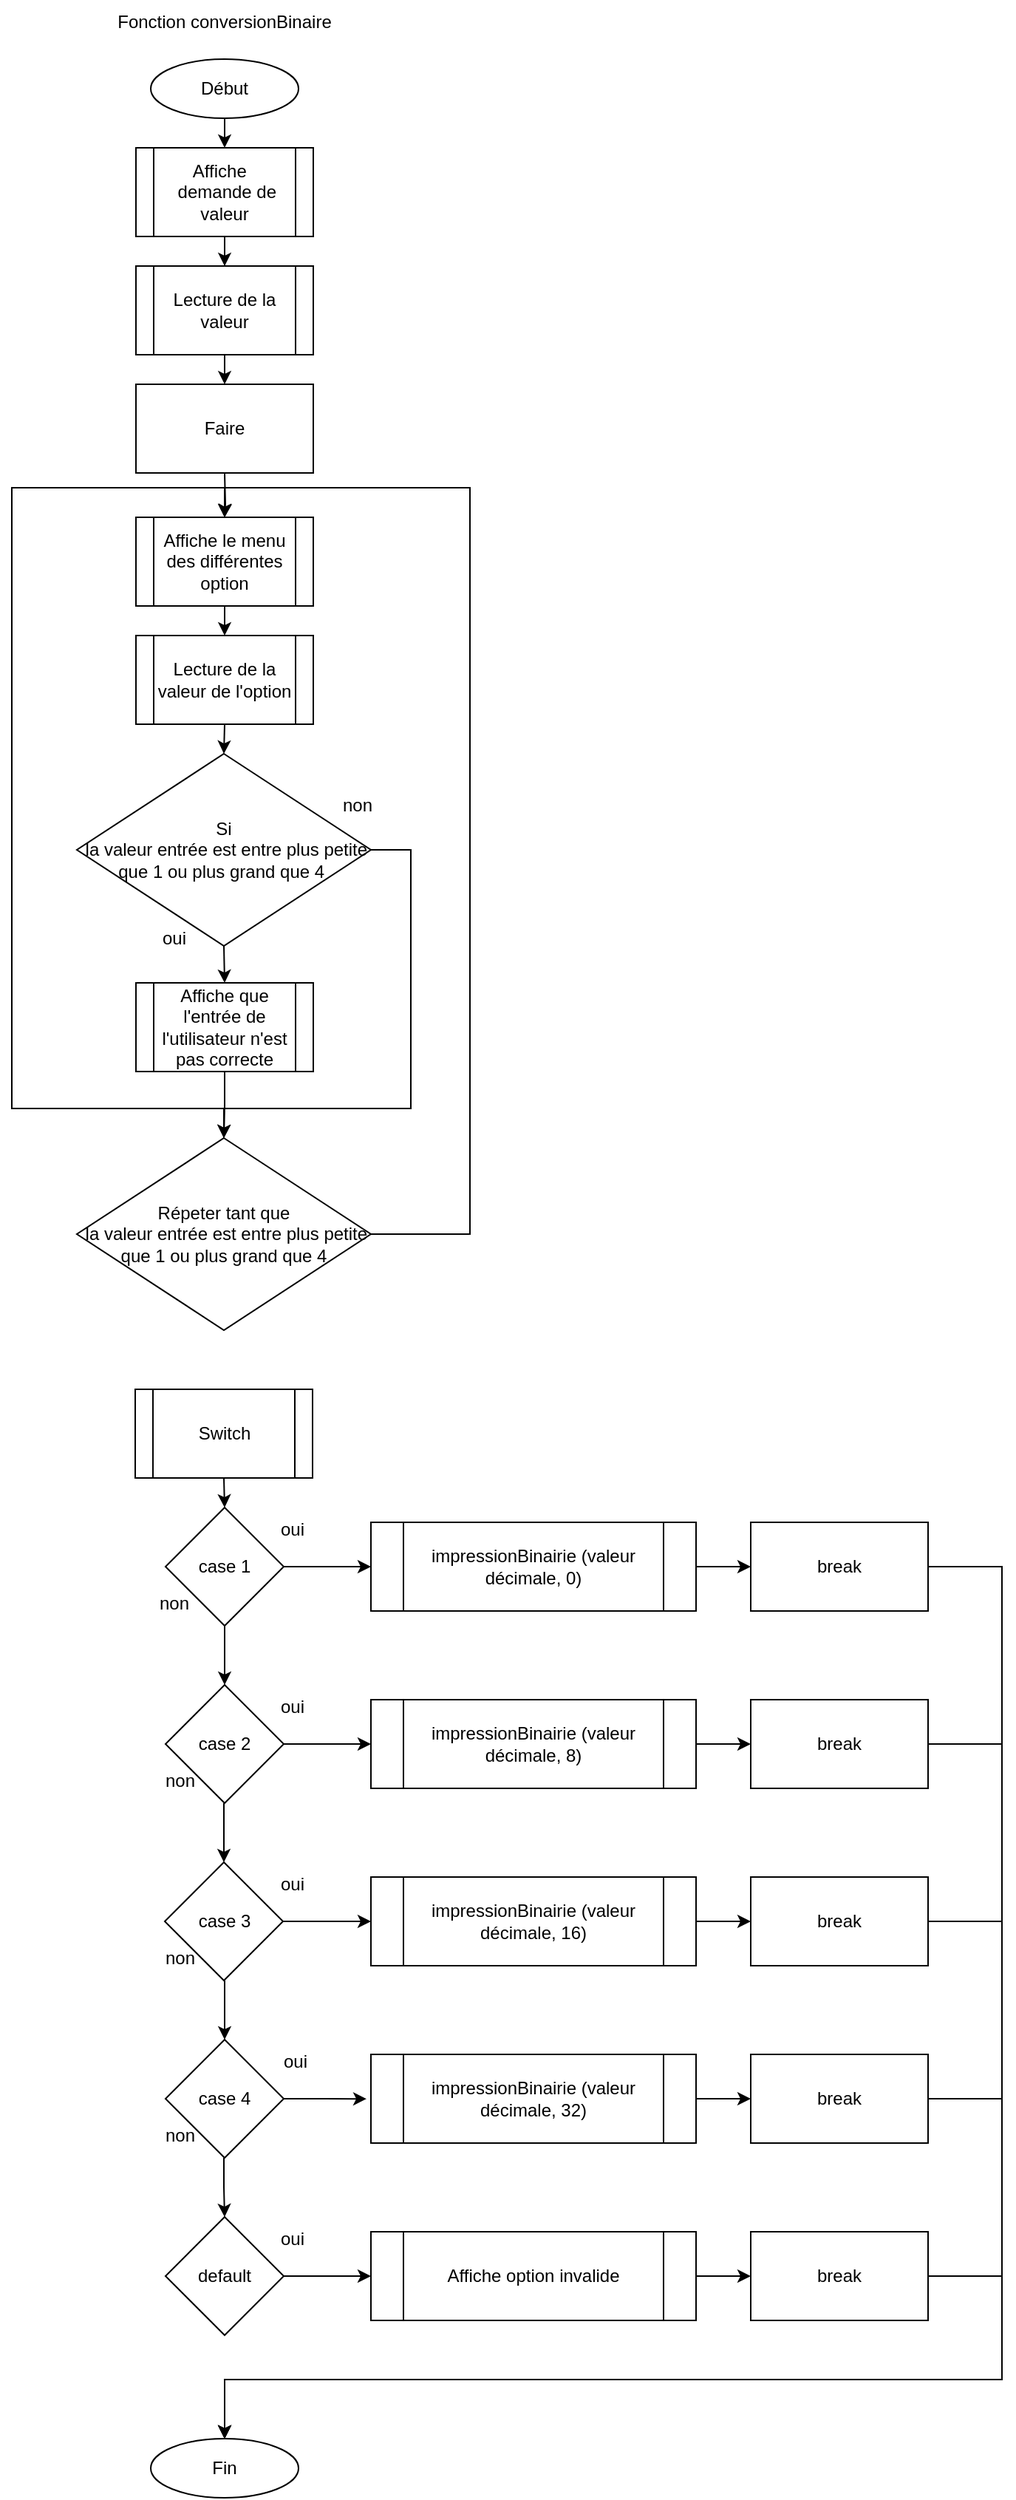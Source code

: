 <mxfile version="20.3.0" type="device"><diagram id="ewkwcyZRFLMwh32EApMO" name="Page-1"><mxGraphModel dx="826" dy="980" grid="0" gridSize="10" guides="0" tooltips="1" connect="1" arrows="1" fold="1" page="1" pageScale="1" pageWidth="827" pageHeight="1169" math="0" shadow="0"><root><mxCell id="0"/><mxCell id="1" parent="0"/><mxCell id="Zi3TELQ0RlXpCIki4aeR-1" value="Fonction conversionBinaire" style="text;html=1;strokeColor=none;fillColor=none;align=center;verticalAlign=middle;whiteSpace=wrap;rounded=0;" parent="1" vertex="1"><mxGeometry x="336" y="140" width="156" height="30" as="geometry"/></mxCell><mxCell id="Zi3TELQ0RlXpCIki4aeR-2" style="edgeStyle=orthogonalEdgeStyle;rounded=0;orthogonalLoop=1;jettySize=auto;html=1;exitX=0.5;exitY=1;exitDx=0;exitDy=0;entryX=0.5;entryY=0;entryDx=0;entryDy=0;" parent="1" source="Zi3TELQ0RlXpCIki4aeR-3" edge="1"><mxGeometry relative="1" as="geometry"><mxPoint x="414" y="240" as="targetPoint"/></mxGeometry></mxCell><mxCell id="Zi3TELQ0RlXpCIki4aeR-3" value="Début" style="ellipse;whiteSpace=wrap;html=1;" parent="1" vertex="1"><mxGeometry x="364" y="180" width="100" height="40" as="geometry"/></mxCell><mxCell id="Zi3TELQ0RlXpCIki4aeR-4" value="Fin" style="ellipse;whiteSpace=wrap;html=1;" parent="1" vertex="1"><mxGeometry x="364" y="1790" width="100" height="40" as="geometry"/></mxCell><mxCell id="Zi3TELQ0RlXpCIki4aeR-21" style="edgeStyle=orthogonalEdgeStyle;rounded=0;orthogonalLoop=1;jettySize=auto;html=1;exitX=1;exitY=0.5;exitDx=0;exitDy=0;entryX=0.5;entryY=0;entryDx=0;entryDy=0;" parent="1" edge="1"><mxGeometry relative="1" as="geometry"><Array as="points"><mxPoint x="670" y="1265"/><mxPoint x="670" y="1190"/><mxPoint x="390" y="1190"/></Array><mxPoint x="390" y="1210" as="targetPoint"/></mxGeometry></mxCell><mxCell id="Zi3TELQ0RlXpCIki4aeR-31" style="edgeStyle=orthogonalEdgeStyle;rounded=0;orthogonalLoop=1;jettySize=auto;html=1;" parent="1" source="Zi3TELQ0RlXpCIki4aeR-29" target="Zi3TELQ0RlXpCIki4aeR-30" edge="1"><mxGeometry relative="1" as="geometry"/></mxCell><mxCell id="Zi3TELQ0RlXpCIki4aeR-29" value="Affiche&amp;nbsp;&amp;nbsp;&lt;br&gt;&amp;nbsp;demande de valeur" style="shape=process;whiteSpace=wrap;html=1;backgroundOutline=1;" parent="1" vertex="1"><mxGeometry x="353.996" y="240" width="120" height="60" as="geometry"/></mxCell><mxCell id="Zi3TELQ0RlXpCIki4aeR-38" style="edgeStyle=orthogonalEdgeStyle;rounded=0;orthogonalLoop=1;jettySize=auto;html=1;exitX=0.5;exitY=1;exitDx=0;exitDy=0;entryX=0.5;entryY=0;entryDx=0;entryDy=0;" parent="1" source="Zi3TELQ0RlXpCIki4aeR-30" target="Zi3TELQ0RlXpCIki4aeR-37" edge="1"><mxGeometry relative="1" as="geometry"/></mxCell><mxCell id="Zi3TELQ0RlXpCIki4aeR-30" value="Lecture de la valeur" style="shape=process;whiteSpace=wrap;html=1;backgroundOutline=1;" parent="1" vertex="1"><mxGeometry x="353.996" y="320" width="120" height="60" as="geometry"/></mxCell><mxCell id="Zi3TELQ0RlXpCIki4aeR-37" value="Faire" style="rounded=0;whiteSpace=wrap;html=1;" parent="1" vertex="1"><mxGeometry x="354" y="400" width="120" height="60" as="geometry"/></mxCell><mxCell id="Zi3TELQ0RlXpCIki4aeR-39" style="edgeStyle=orthogonalEdgeStyle;rounded=0;orthogonalLoop=1;jettySize=auto;html=1;exitX=0.5;exitY=1;exitDx=0;exitDy=0;entryX=0.5;entryY=0;entryDx=0;entryDy=0;" parent="1" source="Zi3TELQ0RlXpCIki4aeR-40" target="Zi3TELQ0RlXpCIki4aeR-47" edge="1"><mxGeometry relative="1" as="geometry"/></mxCell><mxCell id="Zi3TELQ0RlXpCIki4aeR-40" value="Affiche le menu des différentes option" style="shape=process;whiteSpace=wrap;html=1;backgroundOutline=1;" parent="1" vertex="1"><mxGeometry x="354" y="490" width="120" height="60" as="geometry"/></mxCell><mxCell id="Zi3TELQ0RlXpCIki4aeR-41" style="edgeStyle=orthogonalEdgeStyle;rounded=0;orthogonalLoop=1;jettySize=auto;html=1;entryX=0.5;entryY=0;entryDx=0;entryDy=0;exitX=0.5;exitY=1;exitDx=0;exitDy=0;" parent="1" source="Zi3TELQ0RlXpCIki4aeR-51" target="Zi3TELQ0RlXpCIki4aeR-40" edge="1"><mxGeometry relative="1" as="geometry"><Array as="points"><mxPoint x="414" y="890"/><mxPoint x="270" y="890"/><mxPoint x="270" y="470"/><mxPoint x="414" y="470"/></Array></mxGeometry></mxCell><mxCell id="Zi3TELQ0RlXpCIki4aeR-42" style="edgeStyle=orthogonalEdgeStyle;rounded=0;orthogonalLoop=1;jettySize=auto;html=1;exitX=0.5;exitY=1;exitDx=0;exitDy=0;entryX=0.5;entryY=0;entryDx=0;entryDy=0;" parent="1" source="Zi3TELQ0RlXpCIki4aeR-44" target="Zi3TELQ0RlXpCIki4aeR-51" edge="1"><mxGeometry relative="1" as="geometry"/></mxCell><mxCell id="Zi3TELQ0RlXpCIki4aeR-43" style="edgeStyle=orthogonalEdgeStyle;rounded=0;orthogonalLoop=1;jettySize=auto;html=1;exitX=1;exitY=0.5;exitDx=0;exitDy=0;entryX=0.5;entryY=0;entryDx=0;entryDy=0;" parent="1" source="Zi3TELQ0RlXpCIki4aeR-44" target="Zi3TELQ0RlXpCIki4aeR-53" edge="1"><mxGeometry relative="1" as="geometry"><Array as="points"><mxPoint x="540" y="715"/><mxPoint x="540" y="890"/><mxPoint x="413" y="890"/></Array><mxPoint x="414" y="1070" as="targetPoint"/></mxGeometry></mxCell><mxCell id="Zi3TELQ0RlXpCIki4aeR-44" value="Si&lt;br&gt;&amp;nbsp;la valeur entrée est entre plus petite que 1 ou plus grand que 4&amp;nbsp;" style="rhombus;whiteSpace=wrap;html=1;" parent="1" vertex="1"><mxGeometry x="314" y="650" width="199" height="130" as="geometry"/></mxCell><mxCell id="Zi3TELQ0RlXpCIki4aeR-45" style="edgeStyle=orthogonalEdgeStyle;rounded=0;orthogonalLoop=1;jettySize=auto;html=1;startArrow=none;" parent="1" target="Zi3TELQ0RlXpCIki4aeR-40" edge="1"><mxGeometry relative="1" as="geometry"><mxPoint x="414" y="460" as="sourcePoint"/></mxGeometry></mxCell><mxCell id="Zi3TELQ0RlXpCIki4aeR-46" style="edgeStyle=orthogonalEdgeStyle;rounded=0;orthogonalLoop=1;jettySize=auto;html=1;exitX=0.5;exitY=1;exitDx=0;exitDy=0;entryX=0.5;entryY=0;entryDx=0;entryDy=0;" parent="1" source="Zi3TELQ0RlXpCIki4aeR-47" target="Zi3TELQ0RlXpCIki4aeR-44" edge="1"><mxGeometry relative="1" as="geometry"/></mxCell><mxCell id="Zi3TELQ0RlXpCIki4aeR-47" value="Lecture de la valeur de l'option" style="shape=process;whiteSpace=wrap;html=1;backgroundOutline=1;" parent="1" vertex="1"><mxGeometry x="354" y="570" width="120" height="60" as="geometry"/></mxCell><mxCell id="Zi3TELQ0RlXpCIki4aeR-48" value="non" style="text;html=1;strokeColor=none;fillColor=none;align=center;verticalAlign=middle;whiteSpace=wrap;rounded=0;" parent="1" vertex="1"><mxGeometry x="474" y="670" width="60" height="30" as="geometry"/></mxCell><mxCell id="Zi3TELQ0RlXpCIki4aeR-49" value="oui" style="text;html=1;strokeColor=none;fillColor=none;align=center;verticalAlign=middle;whiteSpace=wrap;rounded=0;" parent="1" vertex="1"><mxGeometry x="350" y="760" width="60" height="30" as="geometry"/></mxCell><mxCell id="Zi3TELQ0RlXpCIki4aeR-50" style="edgeStyle=orthogonalEdgeStyle;rounded=0;orthogonalLoop=1;jettySize=auto;html=1;exitX=0.5;exitY=1;exitDx=0;exitDy=0;" parent="1" source="Zi3TELQ0RlXpCIki4aeR-51" target="Zi3TELQ0RlXpCIki4aeR-53" edge="1"><mxGeometry relative="1" as="geometry"/></mxCell><mxCell id="Zi3TELQ0RlXpCIki4aeR-51" value="Affiche que l'entrée de l'utilisateur n'est pas correcte" style="shape=process;whiteSpace=wrap;html=1;backgroundOutline=1;" parent="1" vertex="1"><mxGeometry x="354" y="805" width="120" height="60" as="geometry"/></mxCell><mxCell id="Zi3TELQ0RlXpCIki4aeR-52" style="edgeStyle=orthogonalEdgeStyle;rounded=0;orthogonalLoop=1;jettySize=auto;html=1;exitX=1;exitY=0.5;exitDx=0;exitDy=0;entryX=0.5;entryY=0;entryDx=0;entryDy=0;" parent="1" source="Zi3TELQ0RlXpCIki4aeR-53" target="Zi3TELQ0RlXpCIki4aeR-40" edge="1"><mxGeometry relative="1" as="geometry"><Array as="points"><mxPoint x="580" y="975"/><mxPoint x="580" y="470"/><mxPoint x="414" y="470"/></Array></mxGeometry></mxCell><mxCell id="Zi3TELQ0RlXpCIki4aeR-53" value="Répeter tant que&lt;br&gt;&amp;nbsp;la valeur entrée est entre plus petite que 1 ou plus grand que 4" style="rhombus;whiteSpace=wrap;html=1;" parent="1" vertex="1"><mxGeometry x="314" y="910" width="199" height="130" as="geometry"/></mxCell><mxCell id="Zi3TELQ0RlXpCIki4aeR-84" style="edgeStyle=orthogonalEdgeStyle;rounded=0;orthogonalLoop=1;jettySize=auto;html=1;exitX=0.5;exitY=1;exitDx=0;exitDy=0;entryX=0.5;entryY=0;entryDx=0;entryDy=0;" parent="1" source="Zi3TELQ0RlXpCIki4aeR-54" target="Zi3TELQ0RlXpCIki4aeR-55" edge="1"><mxGeometry relative="1" as="geometry"/></mxCell><mxCell id="Zi3TELQ0RlXpCIki4aeR-54" value="Switch" style="shape=process;whiteSpace=wrap;html=1;backgroundOutline=1;" parent="1" vertex="1"><mxGeometry x="353.5" y="1080" width="120" height="60" as="geometry"/></mxCell><mxCell id="Zi3TELQ0RlXpCIki4aeR-74" style="edgeStyle=orthogonalEdgeStyle;rounded=0;orthogonalLoop=1;jettySize=auto;html=1;exitX=1;exitY=0.5;exitDx=0;exitDy=0;entryX=0;entryY=0.5;entryDx=0;entryDy=0;" parent="1" source="Zi3TELQ0RlXpCIki4aeR-55" target="Zi3TELQ0RlXpCIki4aeR-73" edge="1"><mxGeometry relative="1" as="geometry"/></mxCell><mxCell id="Zi3TELQ0RlXpCIki4aeR-85" style="edgeStyle=orthogonalEdgeStyle;rounded=0;orthogonalLoop=1;jettySize=auto;html=1;exitX=0.5;exitY=1;exitDx=0;exitDy=0;entryX=0.5;entryY=0;entryDx=0;entryDy=0;" parent="1" source="Zi3TELQ0RlXpCIki4aeR-55" target="Zi3TELQ0RlXpCIki4aeR-56" edge="1"><mxGeometry relative="1" as="geometry"/></mxCell><mxCell id="Zi3TELQ0RlXpCIki4aeR-55" value="case 1" style="rhombus;whiteSpace=wrap;html=1;" parent="1" vertex="1"><mxGeometry x="374" y="1160" width="80" height="80" as="geometry"/></mxCell><mxCell id="Zi3TELQ0RlXpCIki4aeR-80" style="edgeStyle=orthogonalEdgeStyle;rounded=0;orthogonalLoop=1;jettySize=auto;html=1;exitX=1;exitY=0.5;exitDx=0;exitDy=0;entryX=0;entryY=0.5;entryDx=0;entryDy=0;" parent="1" source="Zi3TELQ0RlXpCIki4aeR-56" target="Zi3TELQ0RlXpCIki4aeR-75" edge="1"><mxGeometry relative="1" as="geometry"/></mxCell><mxCell id="Zi3TELQ0RlXpCIki4aeR-56" value="case 2" style="rhombus;whiteSpace=wrap;html=1;" parent="1" vertex="1"><mxGeometry x="374" y="1280" width="80" height="80" as="geometry"/></mxCell><mxCell id="Zi3TELQ0RlXpCIki4aeR-81" style="edgeStyle=orthogonalEdgeStyle;rounded=0;orthogonalLoop=1;jettySize=auto;html=1;exitX=1;exitY=0.5;exitDx=0;exitDy=0;entryX=0;entryY=0.5;entryDx=0;entryDy=0;" parent="1" source="Zi3TELQ0RlXpCIki4aeR-57" target="Zi3TELQ0RlXpCIki4aeR-77" edge="1"><mxGeometry relative="1" as="geometry"/></mxCell><mxCell id="Zi3TELQ0RlXpCIki4aeR-57" value="case 3" style="rhombus;whiteSpace=wrap;html=1;" parent="1" vertex="1"><mxGeometry x="373.5" y="1400" width="80" height="80" as="geometry"/></mxCell><mxCell id="Zi3TELQ0RlXpCIki4aeR-82" style="edgeStyle=orthogonalEdgeStyle;rounded=0;orthogonalLoop=1;jettySize=auto;html=1;exitX=1;exitY=0.5;exitDx=0;exitDy=0;" parent="1" source="Zi3TELQ0RlXpCIki4aeR-58" edge="1"><mxGeometry relative="1" as="geometry"><mxPoint x="510" y="1560.105" as="targetPoint"/></mxGeometry></mxCell><mxCell id="Zi3TELQ0RlXpCIki4aeR-58" value="case 4" style="rhombus;whiteSpace=wrap;html=1;" parent="1" vertex="1"><mxGeometry x="374" y="1520" width="80" height="80" as="geometry"/></mxCell><mxCell id="Zi3TELQ0RlXpCIki4aeR-83" style="edgeStyle=orthogonalEdgeStyle;rounded=0;orthogonalLoop=1;jettySize=auto;html=1;exitX=1;exitY=0.5;exitDx=0;exitDy=0;entryX=0;entryY=0.5;entryDx=0;entryDy=0;" parent="1" source="Zi3TELQ0RlXpCIki4aeR-59" target="Zi3TELQ0RlXpCIki4aeR-79" edge="1"><mxGeometry relative="1" as="geometry"/></mxCell><mxCell id="Zi3TELQ0RlXpCIki4aeR-59" value="default" style="rhombus;whiteSpace=wrap;html=1;" parent="1" vertex="1"><mxGeometry x="374" y="1640" width="80" height="80" as="geometry"/></mxCell><mxCell id="Zi3TELQ0RlXpCIki4aeR-60" value="non" style="text;html=1;strokeColor=none;fillColor=none;align=center;verticalAlign=middle;whiteSpace=wrap;rounded=0;" parent="1" vertex="1"><mxGeometry x="350" y="1210" width="60" height="30" as="geometry"/></mxCell><mxCell id="Zi3TELQ0RlXpCIki4aeR-86" style="edgeStyle=orthogonalEdgeStyle;rounded=0;orthogonalLoop=1;jettySize=auto;html=1;exitX=1;exitY=1;exitDx=0;exitDy=0;entryX=0.5;entryY=0;entryDx=0;entryDy=0;" parent="1" source="Zi3TELQ0RlXpCIki4aeR-62" target="Zi3TELQ0RlXpCIki4aeR-57" edge="1"><mxGeometry relative="1" as="geometry"/></mxCell><mxCell id="Zi3TELQ0RlXpCIki4aeR-62" value="non" style="text;html=1;strokeColor=none;fillColor=none;align=center;verticalAlign=middle;whiteSpace=wrap;rounded=0;" parent="1" vertex="1"><mxGeometry x="353.5" y="1330" width="60" height="30" as="geometry"/></mxCell><mxCell id="Zi3TELQ0RlXpCIki4aeR-87" style="edgeStyle=orthogonalEdgeStyle;rounded=0;orthogonalLoop=1;jettySize=auto;html=1;exitX=1;exitY=1;exitDx=0;exitDy=0;entryX=0.5;entryY=0;entryDx=0;entryDy=0;" parent="1" source="Zi3TELQ0RlXpCIki4aeR-63" target="Zi3TELQ0RlXpCIki4aeR-58" edge="1"><mxGeometry relative="1" as="geometry"/></mxCell><mxCell id="Zi3TELQ0RlXpCIki4aeR-63" value="non" style="text;html=1;strokeColor=none;fillColor=none;align=center;verticalAlign=middle;whiteSpace=wrap;rounded=0;" parent="1" vertex="1"><mxGeometry x="354" y="1450" width="60" height="30" as="geometry"/></mxCell><mxCell id="Zi3TELQ0RlXpCIki4aeR-88" style="edgeStyle=orthogonalEdgeStyle;rounded=0;orthogonalLoop=1;jettySize=auto;html=1;exitX=1;exitY=1;exitDx=0;exitDy=0;entryX=0.5;entryY=0;entryDx=0;entryDy=0;" parent="1" source="Zi3TELQ0RlXpCIki4aeR-64" target="Zi3TELQ0RlXpCIki4aeR-59" edge="1"><mxGeometry relative="1" as="geometry"/></mxCell><mxCell id="Zi3TELQ0RlXpCIki4aeR-64" value="non" style="text;html=1;strokeColor=none;fillColor=none;align=center;verticalAlign=middle;whiteSpace=wrap;rounded=0;" parent="1" vertex="1"><mxGeometry x="353.5" y="1570" width="60" height="30" as="geometry"/></mxCell><mxCell id="Zi3TELQ0RlXpCIki4aeR-66" value="oui" style="text;html=1;strokeColor=none;fillColor=none;align=center;verticalAlign=middle;whiteSpace=wrap;rounded=0;" parent="1" vertex="1"><mxGeometry x="430" y="1160" width="60" height="30" as="geometry"/></mxCell><mxCell id="Zi3TELQ0RlXpCIki4aeR-68" value="oui" style="text;html=1;strokeColor=none;fillColor=none;align=center;verticalAlign=middle;whiteSpace=wrap;rounded=0;" parent="1" vertex="1"><mxGeometry x="430" y="1280" width="60" height="30" as="geometry"/></mxCell><mxCell id="Zi3TELQ0RlXpCIki4aeR-70" value="oui" style="text;html=1;strokeColor=none;fillColor=none;align=center;verticalAlign=middle;whiteSpace=wrap;rounded=0;" parent="1" vertex="1"><mxGeometry x="430" y="1400" width="60" height="30" as="geometry"/></mxCell><mxCell id="Zi3TELQ0RlXpCIki4aeR-71" value="oui" style="text;html=1;strokeColor=none;fillColor=none;align=center;verticalAlign=middle;whiteSpace=wrap;rounded=0;" parent="1" vertex="1"><mxGeometry x="432" y="1520" width="60" height="30" as="geometry"/></mxCell><mxCell id="Zi3TELQ0RlXpCIki4aeR-72" value="oui" style="text;html=1;strokeColor=none;fillColor=none;align=center;verticalAlign=middle;whiteSpace=wrap;rounded=0;" parent="1" vertex="1"><mxGeometry x="430" y="1640" width="60" height="30" as="geometry"/></mxCell><mxCell id="Zi3TELQ0RlXpCIki4aeR-102" style="edgeStyle=orthogonalEdgeStyle;rounded=0;orthogonalLoop=1;jettySize=auto;html=1;exitX=1;exitY=0.5;exitDx=0;exitDy=0;entryX=0;entryY=0.5;entryDx=0;entryDy=0;" parent="1" source="Zi3TELQ0RlXpCIki4aeR-73" target="Zi3TELQ0RlXpCIki4aeR-98" edge="1"><mxGeometry relative="1" as="geometry"/></mxCell><mxCell id="Zi3TELQ0RlXpCIki4aeR-73" value="impressionBinairie (valeur décimale, 0)" style="shape=process;whiteSpace=wrap;html=1;backgroundOutline=1;" parent="1" vertex="1"><mxGeometry x="513" y="1170" width="220" height="60" as="geometry"/></mxCell><mxCell id="Zi3TELQ0RlXpCIki4aeR-101" style="edgeStyle=orthogonalEdgeStyle;rounded=0;orthogonalLoop=1;jettySize=auto;html=1;exitX=1;exitY=0.5;exitDx=0;exitDy=0;entryX=0;entryY=0.5;entryDx=0;entryDy=0;" parent="1" source="Zi3TELQ0RlXpCIki4aeR-75" target="Zi3TELQ0RlXpCIki4aeR-97" edge="1"><mxGeometry relative="1" as="geometry"/></mxCell><mxCell id="Zi3TELQ0RlXpCIki4aeR-75" value="impressionBinairie (valeur décimale, 8)" style="shape=process;whiteSpace=wrap;html=1;backgroundOutline=1;" parent="1" vertex="1"><mxGeometry x="513" y="1290" width="220" height="60" as="geometry"/></mxCell><mxCell id="Zi3TELQ0RlXpCIki4aeR-100" style="edgeStyle=orthogonalEdgeStyle;rounded=0;orthogonalLoop=1;jettySize=auto;html=1;exitX=1;exitY=0.5;exitDx=0;exitDy=0;entryX=0;entryY=0.5;entryDx=0;entryDy=0;" parent="1" source="Zi3TELQ0RlXpCIki4aeR-77" target="Zi3TELQ0RlXpCIki4aeR-95" edge="1"><mxGeometry relative="1" as="geometry"/></mxCell><mxCell id="Zi3TELQ0RlXpCIki4aeR-77" value="impressionBinairie (valeur décimale, 16)" style="shape=process;whiteSpace=wrap;html=1;backgroundOutline=1;" parent="1" vertex="1"><mxGeometry x="513" y="1410" width="220" height="60" as="geometry"/></mxCell><mxCell id="Zi3TELQ0RlXpCIki4aeR-99" style="edgeStyle=orthogonalEdgeStyle;rounded=0;orthogonalLoop=1;jettySize=auto;html=1;exitX=1;exitY=0.5;exitDx=0;exitDy=0;entryX=0;entryY=0.5;entryDx=0;entryDy=0;" parent="1" source="Zi3TELQ0RlXpCIki4aeR-78" target="Zi3TELQ0RlXpCIki4aeR-94" edge="1"><mxGeometry relative="1" as="geometry"/></mxCell><mxCell id="Zi3TELQ0RlXpCIki4aeR-78" value="impressionBinairie (valeur décimale, 32)" style="shape=process;whiteSpace=wrap;html=1;backgroundOutline=1;" parent="1" vertex="1"><mxGeometry x="513" y="1530" width="220" height="60" as="geometry"/></mxCell><mxCell id="Zi3TELQ0RlXpCIki4aeR-91" style="edgeStyle=orthogonalEdgeStyle;rounded=0;orthogonalLoop=1;jettySize=auto;html=1;exitX=1;exitY=0.5;exitDx=0;exitDy=0;entryX=0;entryY=0.5;entryDx=0;entryDy=0;" parent="1" source="Zi3TELQ0RlXpCIki4aeR-79" target="Zi3TELQ0RlXpCIki4aeR-90" edge="1"><mxGeometry relative="1" as="geometry"/></mxCell><mxCell id="Zi3TELQ0RlXpCIki4aeR-79" value="Affiche option invalide" style="shape=process;whiteSpace=wrap;html=1;backgroundOutline=1;" parent="1" vertex="1"><mxGeometry x="513" y="1650" width="220" height="60" as="geometry"/></mxCell><mxCell id="Zi3TELQ0RlXpCIki4aeR-92" style="edgeStyle=orthogonalEdgeStyle;rounded=0;orthogonalLoop=1;jettySize=auto;html=1;exitX=1;exitY=0.5;exitDx=0;exitDy=0;entryX=0.5;entryY=0;entryDx=0;entryDy=0;" parent="1" source="Zi3TELQ0RlXpCIki4aeR-90" target="Zi3TELQ0RlXpCIki4aeR-4" edge="1"><mxGeometry relative="1" as="geometry"><Array as="points"><mxPoint x="940" y="1680"/><mxPoint x="940" y="1750"/><mxPoint x="414" y="1750"/></Array></mxGeometry></mxCell><mxCell id="Zi3TELQ0RlXpCIki4aeR-90" value="break" style="rounded=0;whiteSpace=wrap;html=1;" parent="1" vertex="1"><mxGeometry x="770" y="1650" width="120" height="60" as="geometry"/></mxCell><mxCell id="Zi3TELQ0RlXpCIki4aeR-106" style="edgeStyle=orthogonalEdgeStyle;rounded=0;orthogonalLoop=1;jettySize=auto;html=1;exitX=1;exitY=0.5;exitDx=0;exitDy=0;entryX=0.5;entryY=0;entryDx=0;entryDy=0;" parent="1" source="Zi3TELQ0RlXpCIki4aeR-94" target="Zi3TELQ0RlXpCIki4aeR-4" edge="1"><mxGeometry relative="1" as="geometry"><Array as="points"><mxPoint x="940" y="1560"/><mxPoint x="940" y="1750"/><mxPoint x="414" y="1750"/></Array></mxGeometry></mxCell><mxCell id="Zi3TELQ0RlXpCIki4aeR-94" value="break" style="rounded=0;whiteSpace=wrap;html=1;" parent="1" vertex="1"><mxGeometry x="770" y="1530" width="120" height="60" as="geometry"/></mxCell><mxCell id="Zi3TELQ0RlXpCIki4aeR-105" style="edgeStyle=orthogonalEdgeStyle;rounded=0;orthogonalLoop=1;jettySize=auto;html=1;exitX=1;exitY=0.5;exitDx=0;exitDy=0;entryX=0.5;entryY=0;entryDx=0;entryDy=0;" parent="1" source="Zi3TELQ0RlXpCIki4aeR-95" target="Zi3TELQ0RlXpCIki4aeR-4" edge="1"><mxGeometry relative="1" as="geometry"><Array as="points"><mxPoint x="940" y="1440"/><mxPoint x="940" y="1750"/><mxPoint x="414" y="1750"/></Array></mxGeometry></mxCell><mxCell id="Zi3TELQ0RlXpCIki4aeR-95" value="break" style="rounded=0;whiteSpace=wrap;html=1;" parent="1" vertex="1"><mxGeometry x="770" y="1410" width="120" height="60" as="geometry"/></mxCell><mxCell id="Zi3TELQ0RlXpCIki4aeR-104" style="edgeStyle=orthogonalEdgeStyle;rounded=0;orthogonalLoop=1;jettySize=auto;html=1;exitX=1;exitY=0.5;exitDx=0;exitDy=0;entryX=0.5;entryY=0;entryDx=0;entryDy=0;" parent="1" source="Zi3TELQ0RlXpCIki4aeR-97" target="Zi3TELQ0RlXpCIki4aeR-4" edge="1"><mxGeometry relative="1" as="geometry"><Array as="points"><mxPoint x="940" y="1320"/><mxPoint x="940" y="1750"/><mxPoint x="414" y="1750"/></Array></mxGeometry></mxCell><mxCell id="Zi3TELQ0RlXpCIki4aeR-97" value="break" style="rounded=0;whiteSpace=wrap;html=1;" parent="1" vertex="1"><mxGeometry x="770" y="1290" width="120" height="60" as="geometry"/></mxCell><mxCell id="Zi3TELQ0RlXpCIki4aeR-103" style="edgeStyle=orthogonalEdgeStyle;rounded=0;orthogonalLoop=1;jettySize=auto;html=1;exitX=1;exitY=0.5;exitDx=0;exitDy=0;entryX=0.5;entryY=0;entryDx=0;entryDy=0;" parent="1" source="Zi3TELQ0RlXpCIki4aeR-98" target="Zi3TELQ0RlXpCIki4aeR-4" edge="1"><mxGeometry relative="1" as="geometry"><Array as="points"><mxPoint x="940" y="1200"/><mxPoint x="940" y="1750"/><mxPoint x="414" y="1750"/></Array></mxGeometry></mxCell><mxCell id="Zi3TELQ0RlXpCIki4aeR-98" value="break" style="rounded=0;whiteSpace=wrap;html=1;" parent="1" vertex="1"><mxGeometry x="770" y="1170" width="120" height="60" as="geometry"/></mxCell></root></mxGraphModel></diagram></mxfile>